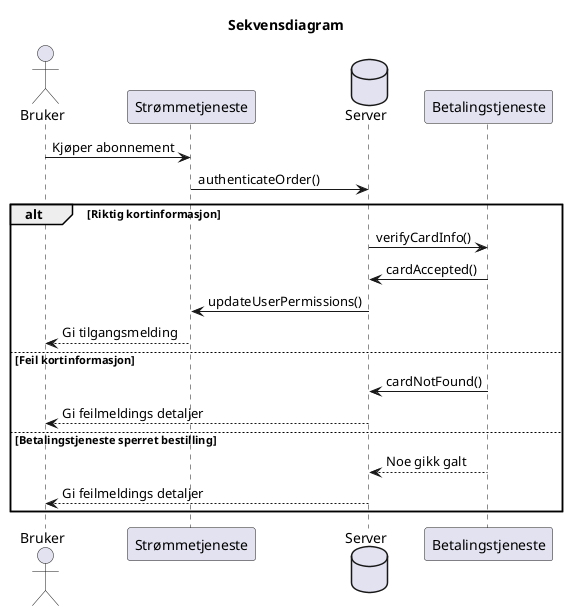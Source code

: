 @startuml Sekvensdiagram
' Oppgave: 
' Lag et sekvensdiagram som viser hvordan flyten 
' mellom hvert lag i systemet kan være når en bruker ønsker å betale 
' for innhold på en slik tjeneste. Anta at kunden betaler med et 
' kredittkort. Bruk verb eller metodenavn som tekst over hver pil.

' Hoved ting som bruker,server og 3. parts betalingstjenester
title Sekvensdiagram
actor Bruker                   as bruker
participant Strømmetjeneste    as stream
database Server                as server
participant Betalingstjeneste  as 3rd

' Handlinger
bruker -> stream      : Kjøper abonnement
stream -> server      : authenticateOrder()
alt Riktig kortinformasjon
    server -> 3rd     : verifyCardInfo()
    3rd -> server     : cardAccepted()
    server -> stream  : updateUserPermissions()
    stream --> bruker : Gi tilgangsmelding 
else Feil kortinformasjon
    3rd -> server    : cardNotFound()
    server --> bruker : Gi feilmeldings detaljer
else Betalingstjeneste sperret bestilling
    'server -> 3rd     : verifyCardInfo()
    3rd --> server    : Noe gikk galt
    server --> bruker : Gi feilmeldings detaljer 
end
@enduml